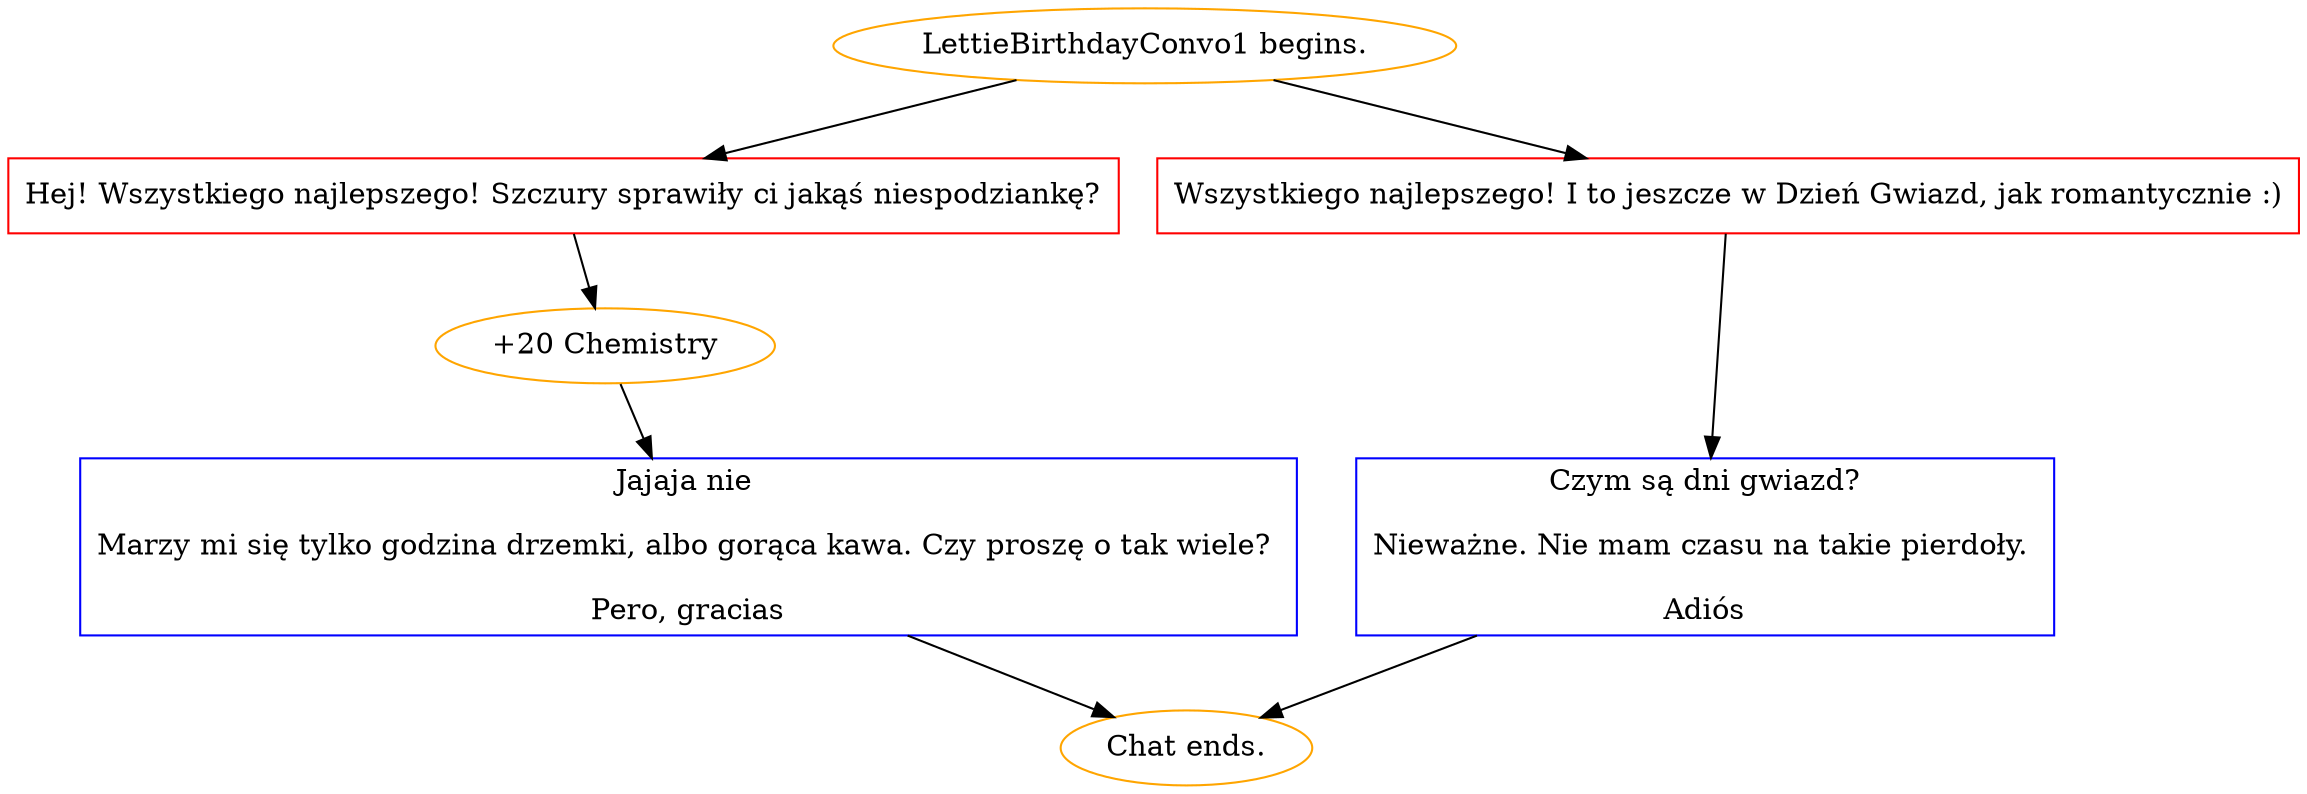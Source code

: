 digraph {
	"LettieBirthdayConvo1 begins." [color=orange];
		"LettieBirthdayConvo1 begins." -> j2789521592;
		"LettieBirthdayConvo1 begins." -> j1501679305;
	j2789521592 [label="Hej! Wszystkiego najlepszego! Szczury sprawiły ci jakąś niespodziankę?",shape=box,color=red];
		j2789521592 -> j102394766;
	j1501679305 [label="Wszystkiego najlepszego! I to jeszcze w Dzień Gwiazd, jak romantycznie :)",shape=box,color=red];
		j1501679305 -> j1256962131;
	j102394766 [label="+20 Chemistry",color=orange];
		j102394766 -> j824247769;
	j1256962131 [label="Czym są dni gwiazd?
Nieważne. Nie mam czasu na takie pierdoły. 
Adiós",shape=box,color=blue];
		j1256962131 -> "Chat ends.";
	j824247769 [label="Jajaja nie 
Marzy mi się tylko godzina drzemki, albo gorąca kawa. Czy proszę o tak wiele? 
Pero, gracias",shape=box,color=blue];
		j824247769 -> "Chat ends.";
	"Chat ends." [color=orange];
}